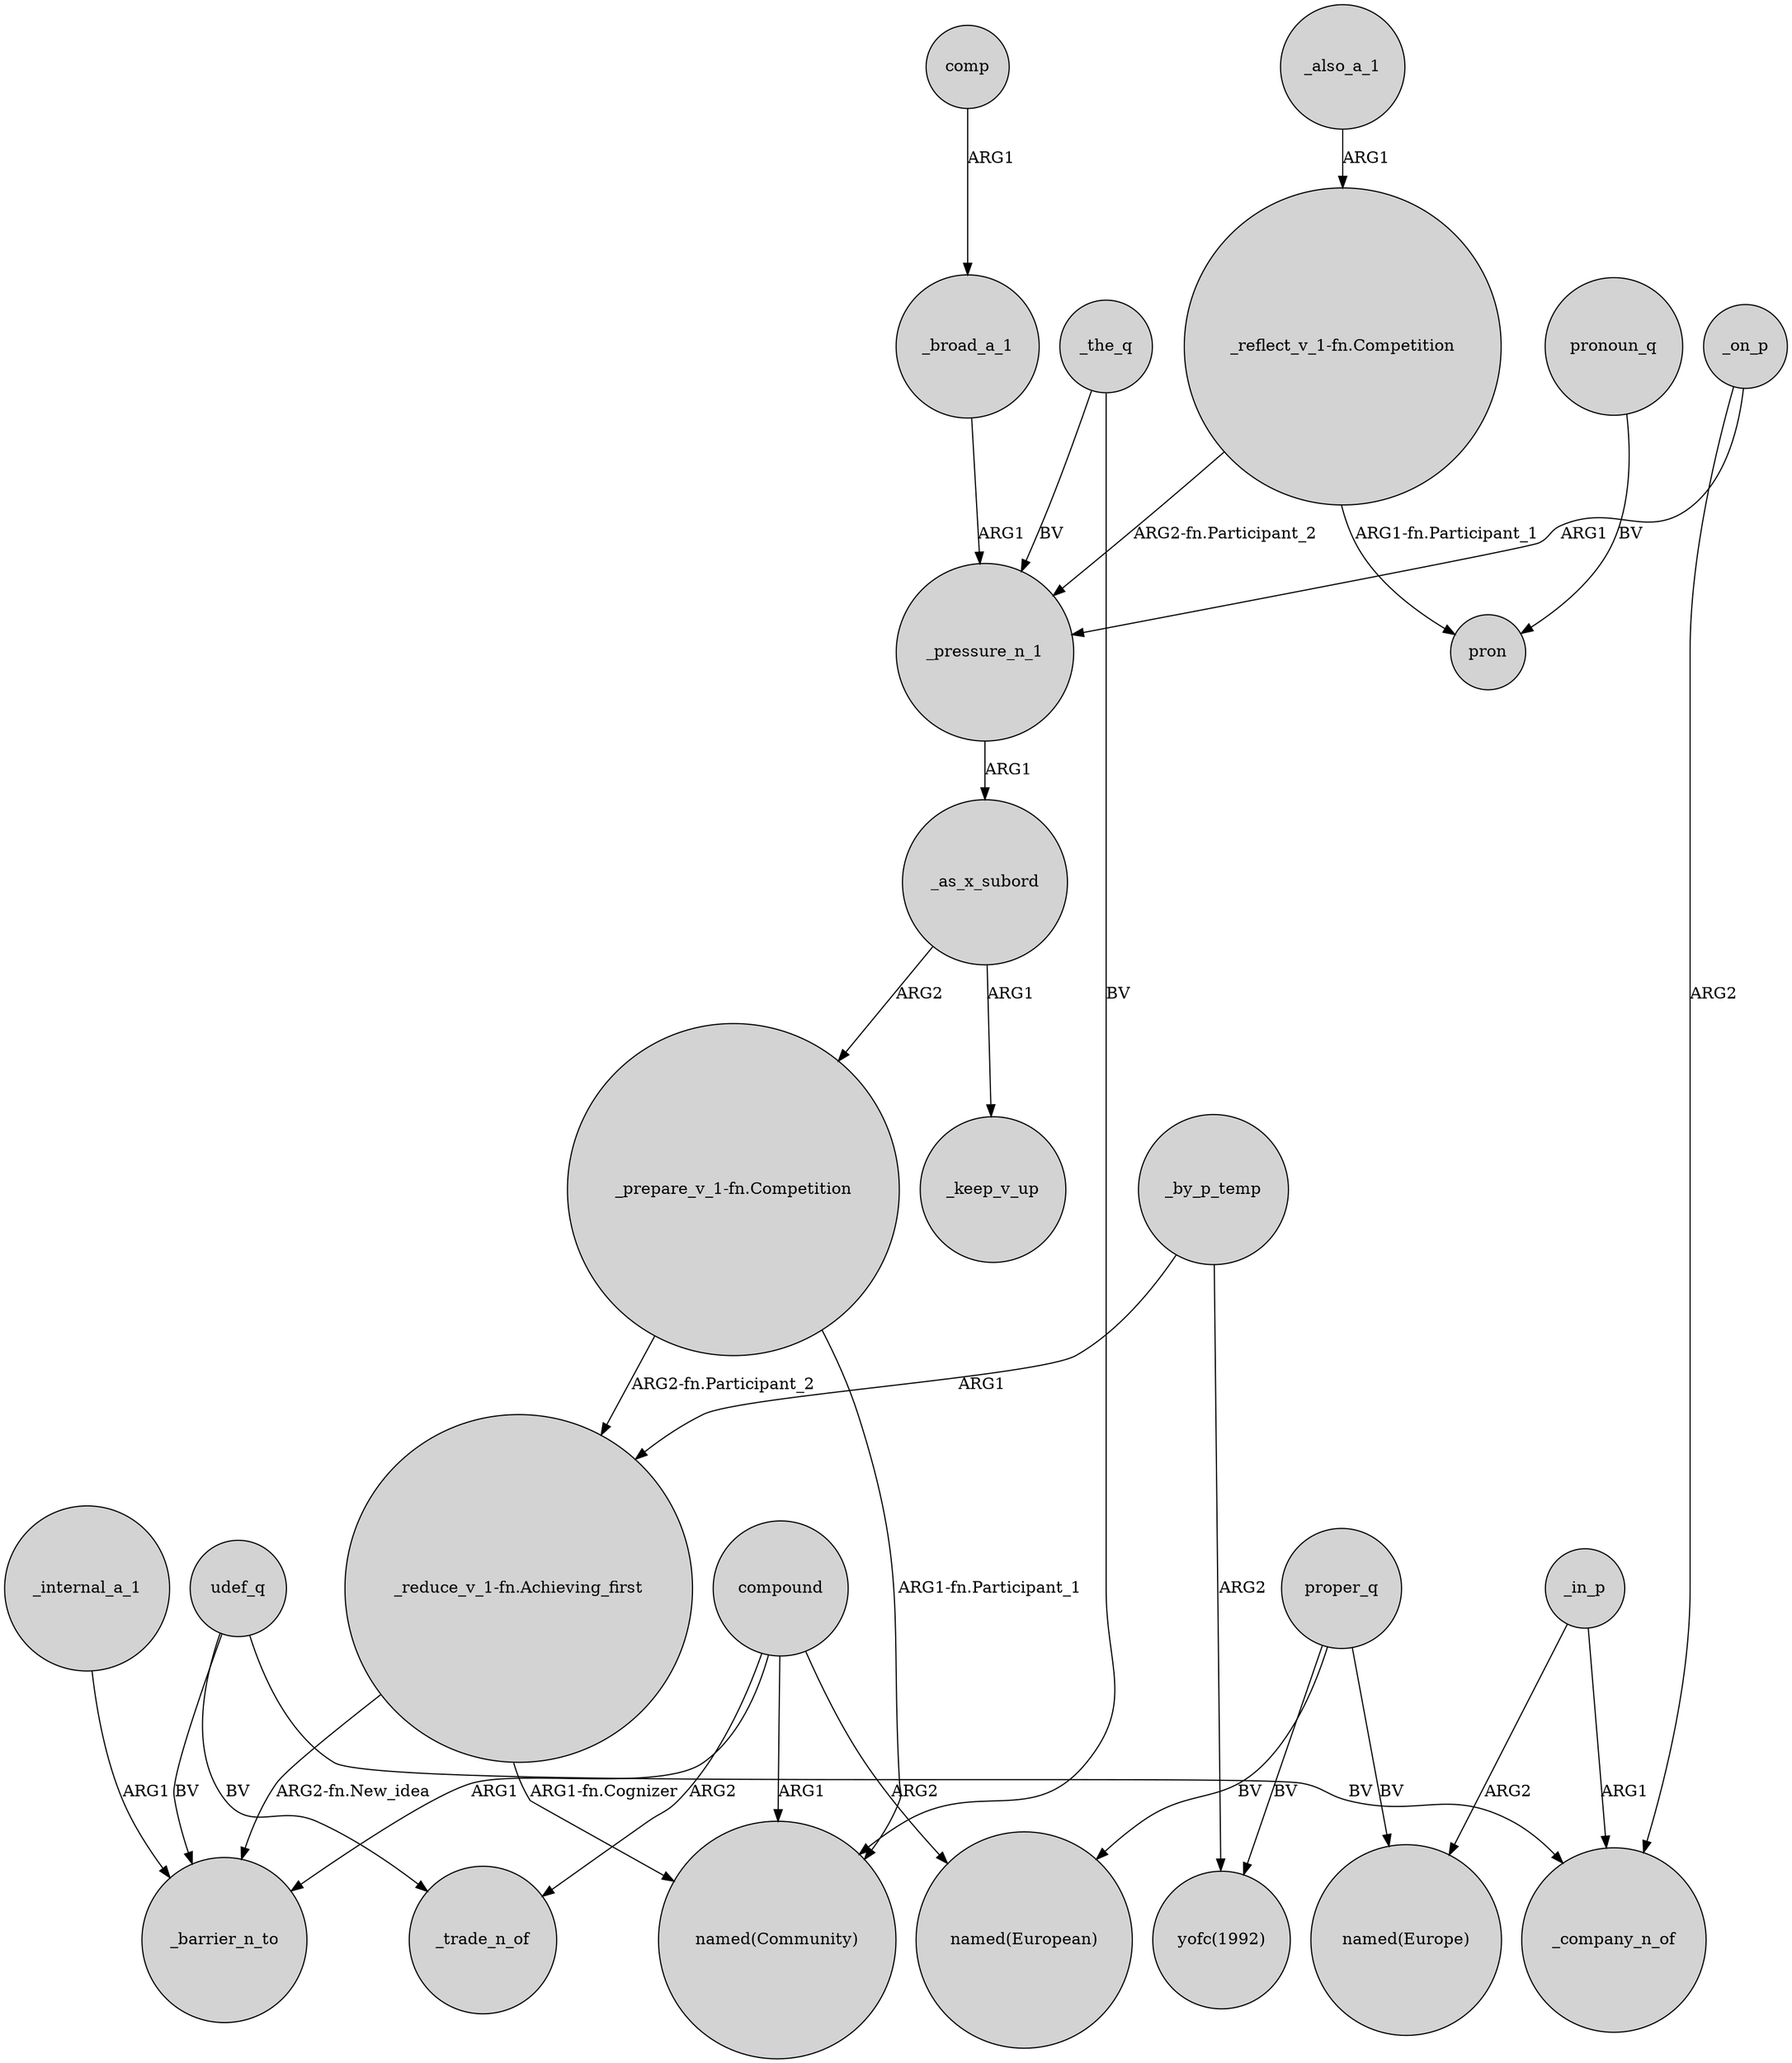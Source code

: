 digraph {
	node [shape=circle style=filled]
	_internal_a_1 -> _barrier_n_to [label=ARG1]
	"_reduce_v_1-fn.Achieving_first" -> _barrier_n_to [label="ARG2-fn.New_idea"]
	_in_p -> "named(Europe)" [label=ARG2]
	_pressure_n_1 -> _as_x_subord [label=ARG1]
	compound -> _barrier_n_to [label=ARG1]
	proper_q -> "named(Europe)" [label=BV]
	_by_p_temp -> "yofc(1992)" [label=ARG2]
	_in_p -> _company_n_of [label=ARG1]
	_by_p_temp -> "_reduce_v_1-fn.Achieving_first" [label=ARG1]
	compound -> "named(European)" [label=ARG2]
	"_reduce_v_1-fn.Achieving_first" -> "named(Community)" [label="ARG1-fn.Cognizer"]
	_on_p -> _pressure_n_1 [label=ARG1]
	_on_p -> _company_n_of [label=ARG2]
	pronoun_q -> pron [label=BV]
	_broad_a_1 -> _pressure_n_1 [label=ARG1]
	udef_q -> _barrier_n_to [label=BV]
	"_reflect_v_1-fn.Competition" -> _pressure_n_1 [label="ARG2-fn.Participant_2"]
	_as_x_subord -> _keep_v_up [label=ARG1]
	proper_q -> "named(European)" [label=BV]
	udef_q -> _company_n_of [label=BV]
	proper_q -> "yofc(1992)" [label=BV]
	_also_a_1 -> "_reflect_v_1-fn.Competition" [label=ARG1]
	_the_q -> "named(Community)" [label=BV]
	udef_q -> _trade_n_of [label=BV]
	_the_q -> _pressure_n_1 [label=BV]
	compound -> _trade_n_of [label=ARG2]
	"_reflect_v_1-fn.Competition" -> pron [label="ARG1-fn.Participant_1"]
	comp -> _broad_a_1 [label=ARG1]
	"_prepare_v_1-fn.Competition" -> "_reduce_v_1-fn.Achieving_first" [label="ARG2-fn.Participant_2"]
	compound -> "named(Community)" [label=ARG1]
	"_prepare_v_1-fn.Competition" -> "named(Community)" [label="ARG1-fn.Participant_1"]
	_as_x_subord -> "_prepare_v_1-fn.Competition" [label=ARG2]
}
